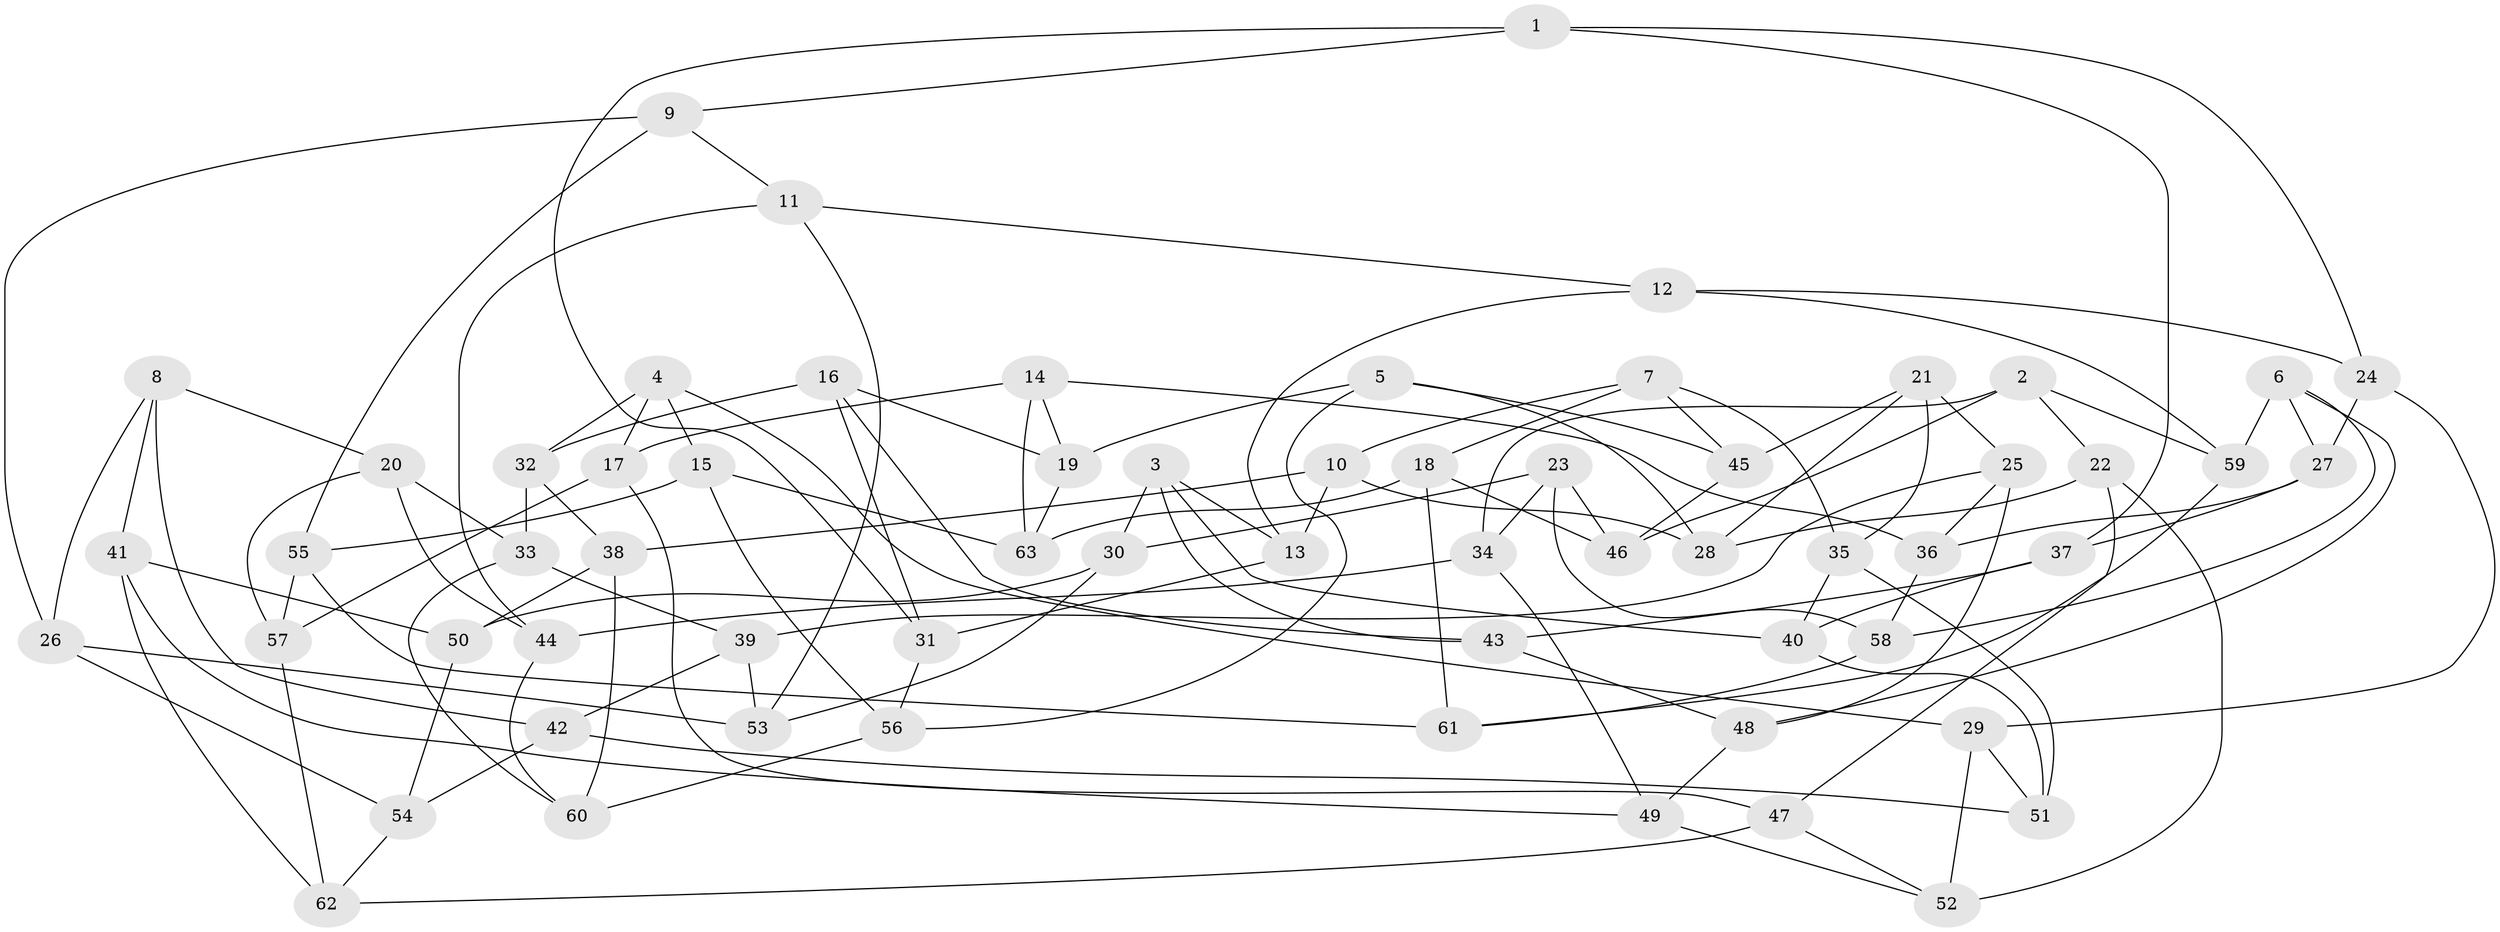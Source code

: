 // coarse degree distribution, {6: 0.5526315789473685, 4: 0.34210526315789475, 5: 0.10526315789473684}
// Generated by graph-tools (version 1.1) at 2025/52/02/27/25 19:52:28]
// undirected, 63 vertices, 126 edges
graph export_dot {
graph [start="1"]
  node [color=gray90,style=filled];
  1;
  2;
  3;
  4;
  5;
  6;
  7;
  8;
  9;
  10;
  11;
  12;
  13;
  14;
  15;
  16;
  17;
  18;
  19;
  20;
  21;
  22;
  23;
  24;
  25;
  26;
  27;
  28;
  29;
  30;
  31;
  32;
  33;
  34;
  35;
  36;
  37;
  38;
  39;
  40;
  41;
  42;
  43;
  44;
  45;
  46;
  47;
  48;
  49;
  50;
  51;
  52;
  53;
  54;
  55;
  56;
  57;
  58;
  59;
  60;
  61;
  62;
  63;
  1 -- 31;
  1 -- 24;
  1 -- 37;
  1 -- 9;
  2 -- 22;
  2 -- 46;
  2 -- 34;
  2 -- 59;
  3 -- 40;
  3 -- 43;
  3 -- 30;
  3 -- 13;
  4 -- 29;
  4 -- 32;
  4 -- 17;
  4 -- 15;
  5 -- 19;
  5 -- 28;
  5 -- 45;
  5 -- 56;
  6 -- 59;
  6 -- 58;
  6 -- 27;
  6 -- 48;
  7 -- 45;
  7 -- 18;
  7 -- 10;
  7 -- 35;
  8 -- 20;
  8 -- 26;
  8 -- 41;
  8 -- 42;
  9 -- 11;
  9 -- 55;
  9 -- 26;
  10 -- 13;
  10 -- 28;
  10 -- 38;
  11 -- 53;
  11 -- 44;
  11 -- 12;
  12 -- 59;
  12 -- 13;
  12 -- 24;
  13 -- 31;
  14 -- 63;
  14 -- 36;
  14 -- 17;
  14 -- 19;
  15 -- 55;
  15 -- 63;
  15 -- 56;
  16 -- 19;
  16 -- 43;
  16 -- 32;
  16 -- 31;
  17 -- 47;
  17 -- 57;
  18 -- 61;
  18 -- 63;
  18 -- 46;
  19 -- 63;
  20 -- 57;
  20 -- 33;
  20 -- 44;
  21 -- 45;
  21 -- 28;
  21 -- 35;
  21 -- 25;
  22 -- 47;
  22 -- 28;
  22 -- 52;
  23 -- 46;
  23 -- 34;
  23 -- 30;
  23 -- 58;
  24 -- 27;
  24 -- 29;
  25 -- 39;
  25 -- 36;
  25 -- 48;
  26 -- 53;
  26 -- 54;
  27 -- 37;
  27 -- 36;
  29 -- 51;
  29 -- 52;
  30 -- 53;
  30 -- 50;
  31 -- 56;
  32 -- 38;
  32 -- 33;
  33 -- 60;
  33 -- 39;
  34 -- 44;
  34 -- 49;
  35 -- 51;
  35 -- 40;
  36 -- 58;
  37 -- 43;
  37 -- 40;
  38 -- 50;
  38 -- 60;
  39 -- 53;
  39 -- 42;
  40 -- 51;
  41 -- 49;
  41 -- 62;
  41 -- 50;
  42 -- 54;
  42 -- 51;
  43 -- 48;
  44 -- 60;
  45 -- 46;
  47 -- 52;
  47 -- 62;
  48 -- 49;
  49 -- 52;
  50 -- 54;
  54 -- 62;
  55 -- 57;
  55 -- 61;
  56 -- 60;
  57 -- 62;
  58 -- 61;
  59 -- 61;
}
